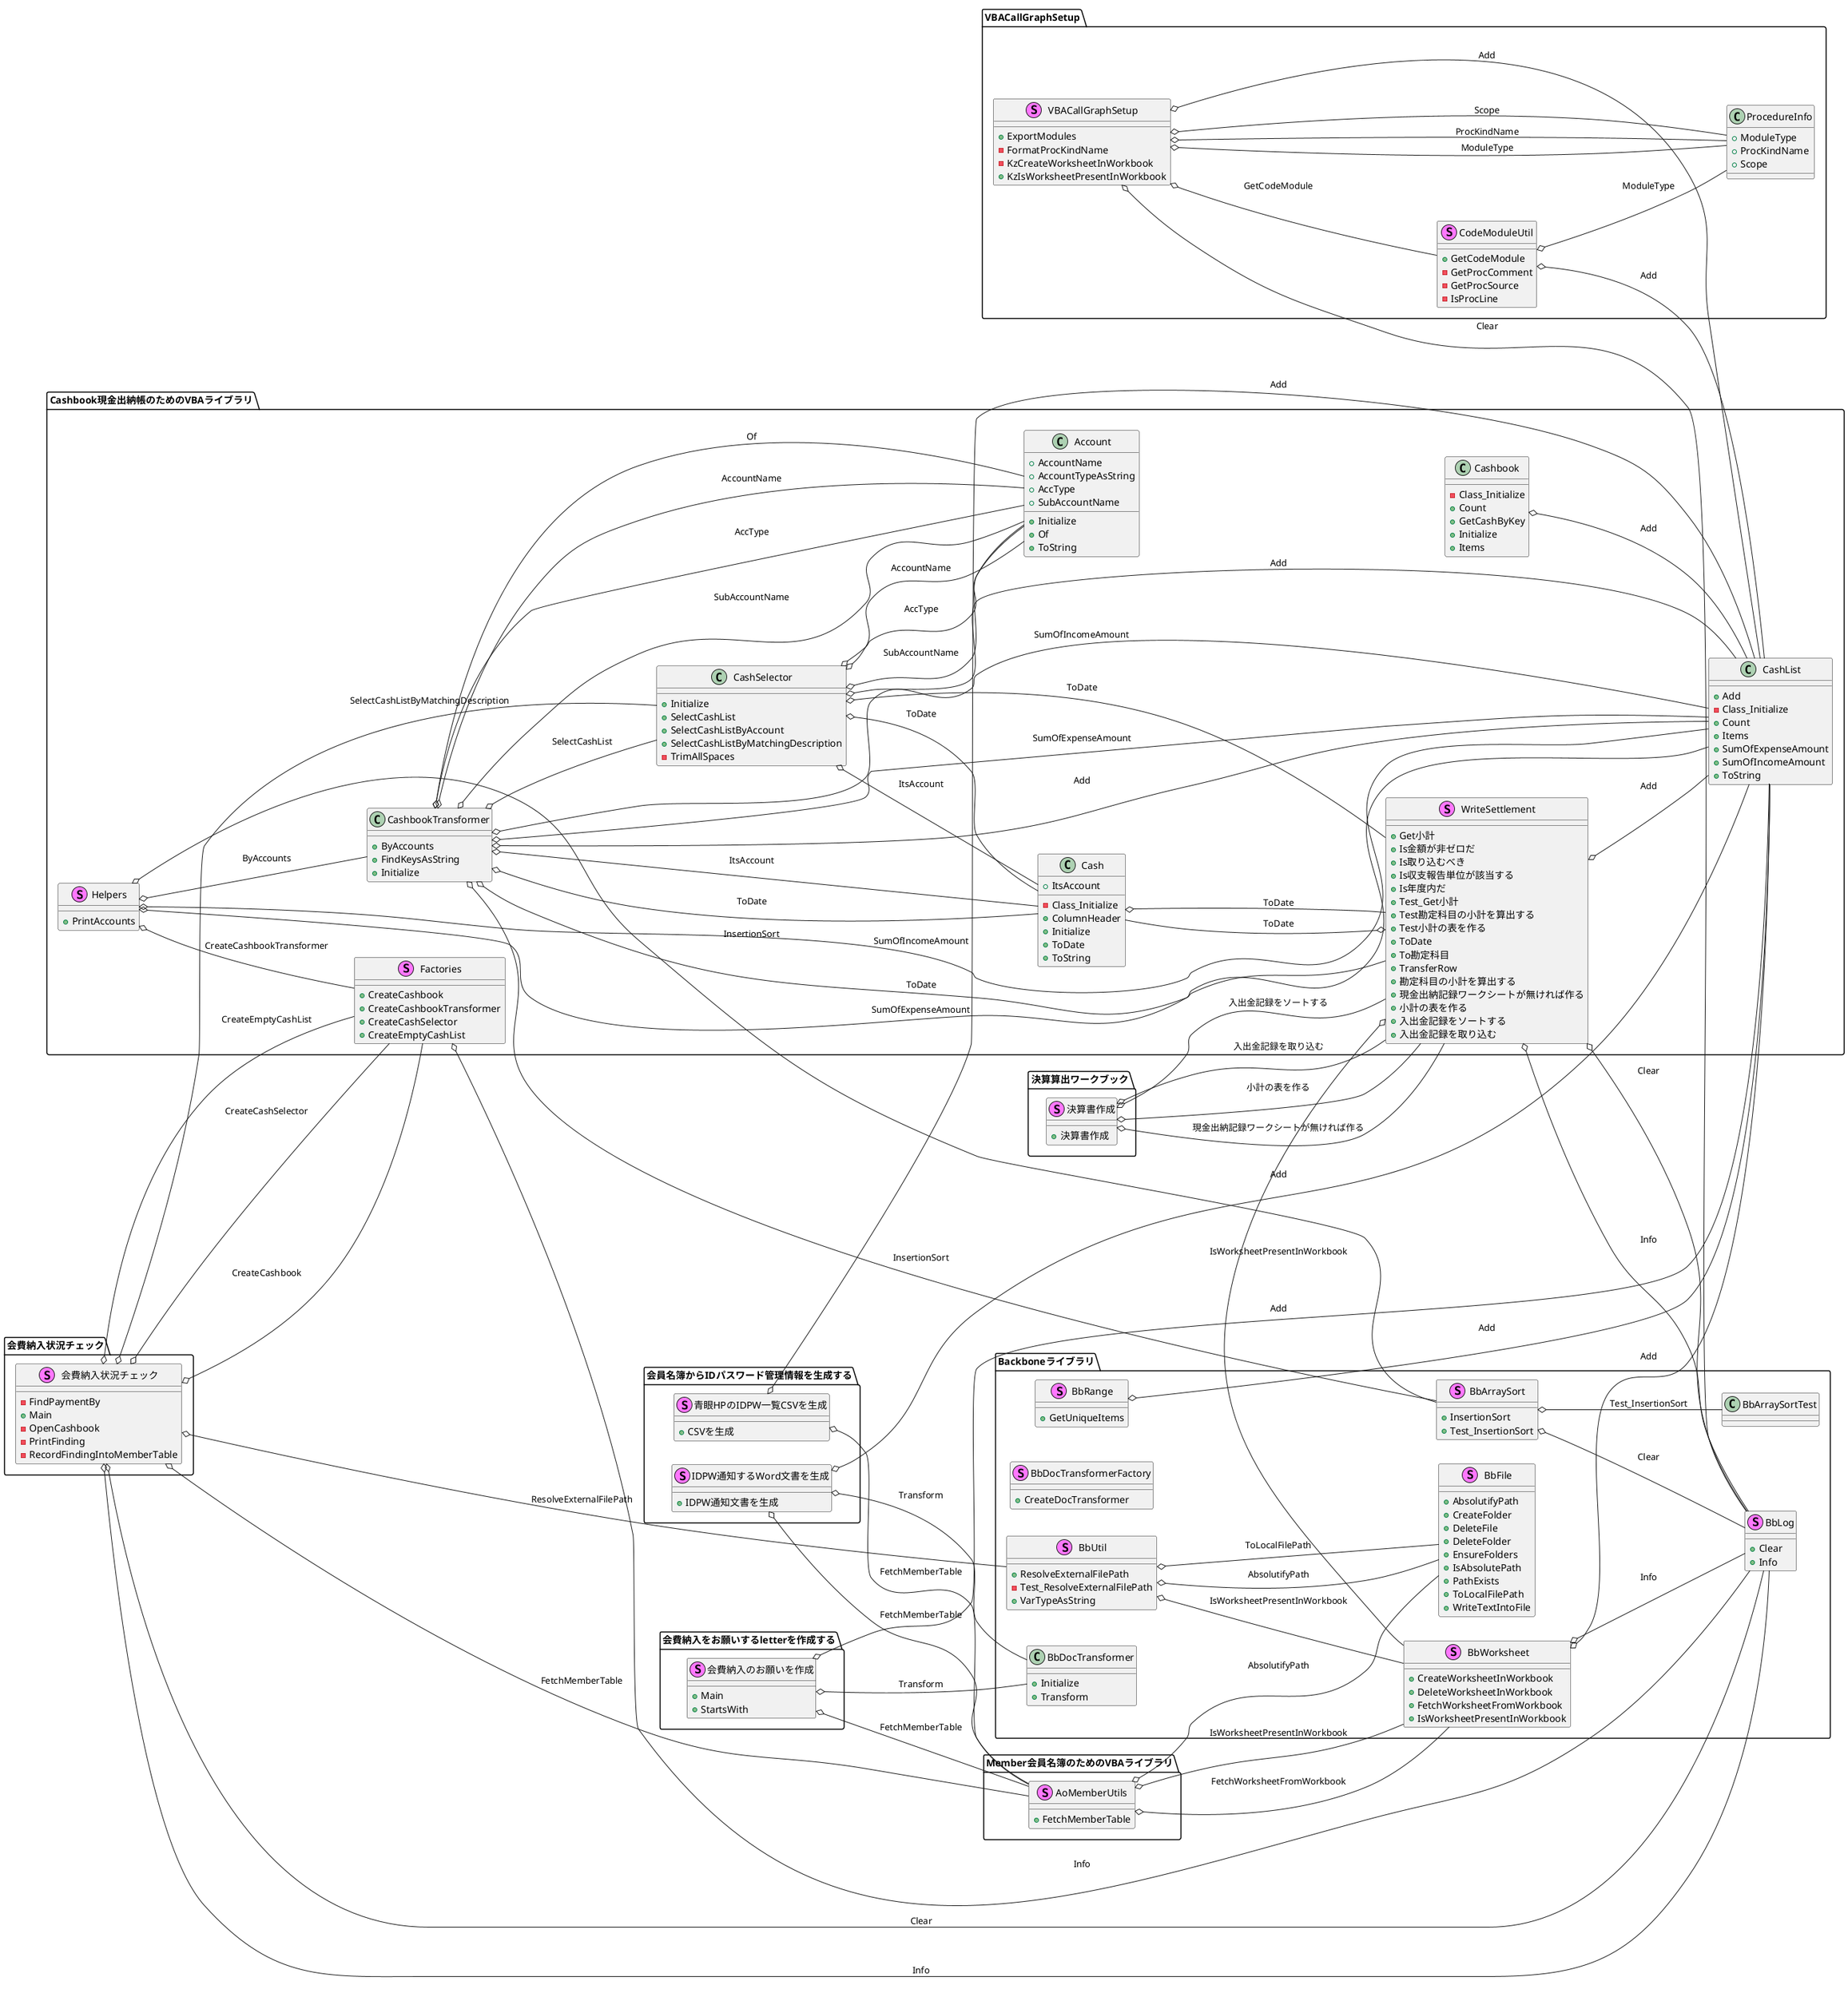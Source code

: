 @startuml
left to right direction
package 会費納入状況チェック {
  stereotype 会費納入状況チェック {
    {method} -FindPaymentBy
    {method} +Main
    {method} -OpenCashbook
    {method} -PrintFinding
    {method} -RecordFindingIntoMemberTable
  }
}
package 会費納入をお願いするletterを作成する {
  stereotype 会費納入のお願いを作成 {
    {method} +Main
    {method} +StartsWith
  }
}
package 会員名簿からIDパスワード管理情報を生成する {
  stereotype IDPW通知するWord文書を生成 {
    {method} +IDPW通知文書を生成
  }
  stereotype 青眼HPのIDPW一覧CSVを生成 {
    {method} +CSVを生成
  }
}
package 決算算出ワークブック {
  stereotype 決算書作成 {
    {method} +決算書作成
  }
}
package Cashbook現金出納帳のためのVBAライブラリ {
  class Account {
    {field} +AccountName
    {field} +AccountTypeAsString
    {field} +AccType
    {method} +Initialize
    {method} +Of
    {field} +SubAccountName
    {method} +ToString
  }
  class Cash {
    {method} -Class_Initialize
    {method} +ColumnHeader
    {method} +Initialize
    {field} +ItsAccount
    {method} +ToDate
    {method} +ToString
  }
  class CashList {
    {method} +Add
    {method} -Class_Initialize
    {method} +Count
    {method} +Items
    {method} +SumOfExpenseAmount
    {method} +SumOfIncomeAmount
    {method} +ToString
  }
  class CashSelector {
    {method} +Initialize
    {method} +SelectCashList
    {method} +SelectCashListByAccount
    {method} +SelectCashListByMatchingDescription
    {method} -TrimAllSpaces
  }
  class Cashbook {
    {method} -Class_Initialize
    {method} +Count
    {method} +GetCashByKey
    {method} +Initialize
    {method} +Items
  }
  class CashbookTransformer {
    {method} +ByAccounts
    {method} +FindKeysAsString
    {method} +Initialize
  }
  stereotype Factories {
    {method} +CreateCashbook
    {method} +CreateCashbookTransformer
    {method} +CreateCashSelector
    {method} +CreateEmptyCashList
  }
  stereotype Helpers {
    {method} +PrintAccounts
  }
  stereotype WriteSettlement {
    {method} +Get小計
    {method} +Is金額が非ゼロだ
    {method} +Is取り込むべき
    {method} +Is収支報告単位が該当する
    {method} +Is年度内だ
    {method} +Test_Get小計
    {method} +Test勘定科目の小計を算出する
    {method} +Test小計の表を作る
    {method} +ToDate
    {method} +To勘定科目
    {method} +TransferRow
    {method} +勘定科目の小計を算出する
    {method} +現金出納記録ワークシートが無ければ作る
    {method} +小計の表を作る
    {method} +入出金記録をソートする
    {method} +入出金記録を取り込む
  }
}
package Member会員名簿のためのVBAライブラリ {
  stereotype AoMemberUtils {
    {method} +FetchMemberTable
  }
}
package Backboneライブラリ {
  stereotype BbArraySort {
    {method} +InsertionSort
    {method} +Test_InsertionSort
  }
  class BbDocTransformer {
    {method} +Initialize
    {method} +Transform
  }
  stereotype BbDocTransformerFactory {
    {method} +CreateDocTransformer
  }
  stereotype BbFile {
    {method} +AbsolutifyPath
    {method} +CreateFolder
    {method} +DeleteFile
    {method} +DeleteFolder
    {method} +EnsureFolders
    {method} +IsAbsolutePath
    {method} +PathExists
    {method} +ToLocalFilePath
    {method} +WriteTextIntoFile
  }
  stereotype BbLog {
    {method} +Clear
    {method} +Info
  }
  stereotype BbRange {
    {method} +GetUniqueItems
  }
  stereotype BbUtil {
    {method} +ResolveExternalFilePath
    {method} -Test_ResolveExternalFilePath
    {method} +VarTypeAsString
  }
  stereotype BbWorksheet {
    {method} +CreateWorksheetInWorkbook
    {method} +DeleteWorksheetInWorkbook
    {method} +FetchWorksheetFromWorkbook
    {method} +IsWorksheetPresentInWorkbook
  }
}
package VBACallGraphSetup {
  stereotype CodeModuleUtil {
    {method} +GetCodeModule
    {method} -GetProcComment
    {method} -GetProcSource
    {method} -IsProcLine
  }
  class ProcedureInfo {
    {field} +ModuleType
    {field} +ProcKindName
    {field} +Scope
  }
  stereotype VBACallGraphSetup {
    {method} +ExportModules
    {method} -FormatProcKindName
    {method} -KzCreateWorksheetInWorkbook
    {method} +KzIsWorksheetPresentInWorkbook
  }
}
Backboneライブラリ.BbArraySort o-- Backboneライブラリ.BbArraySortTest : Test_InsertionSort
Backboneライブラリ.BbArraySort o-- Backboneライブラリ.BbLog : Clear
Backboneライブラリ.BbRange o-- Cashbook現金出納帳のためのVBAライブラリ.CashList : Add
Backboneライブラリ.BbUtil o-- Backboneライブラリ.BbFile : AbsolutifyPath
Backboneライブラリ.BbUtil o-- Backboneライブラリ.BbFile : ToLocalFilePath
Backboneライブラリ.BbUtil o-- Backboneライブラリ.BbWorksheet : IsWorksheetPresentInWorkbook
Backboneライブラリ.BbWorksheet o-- Backboneライブラリ.BbLog : Info
Backboneライブラリ.BbWorksheet o-- Cashbook現金出納帳のためのVBAライブラリ.CashList : Add
Cashbook現金出納帳のためのVBAライブラリ.Cash o-- Cashbook現金出納帳のためのVBAライブラリ.WriteSettlement : ToDate
Cashbook現金出納帳のためのVBAライブラリ.CashSelector o-- Cashbook現金出納帳のためのVBAライブラリ.Account : AccType
Cashbook現金出納帳のためのVBAライブラリ.CashSelector o-- Cashbook現金出納帳のためのVBAライブラリ.Account : AccountName
Cashbook現金出納帳のためのVBAライブラリ.CashSelector o-- Cashbook現金出納帳のためのVBAライブラリ.Account : SubAccountName
Cashbook現金出納帳のためのVBAライブラリ.CashSelector o-- Cashbook現金出納帳のためのVBAライブラリ.Cash : ItsAccount
Cashbook現金出納帳のためのVBAライブラリ.CashSelector o-- Cashbook現金出納帳のためのVBAライブラリ.Cash : ToDate
Cashbook現金出納帳のためのVBAライブラリ.CashSelector o-- Cashbook現金出納帳のためのVBAライブラリ.CashList : Add
Cashbook現金出納帳のためのVBAライブラリ.CashSelector o-- Cashbook現金出納帳のためのVBAライブラリ.WriteSettlement : ToDate
Cashbook現金出納帳のためのVBAライブラリ.Cashbook o-- Cashbook現金出納帳のためのVBAライブラリ.CashList : Add
Cashbook現金出納帳のためのVBAライブラリ.CashbookTransformer o-- Backboneライブラリ.BbArraySort : InsertionSort
Cashbook現金出納帳のためのVBAライブラリ.CashbookTransformer o-- Cashbook現金出納帳のためのVBAライブラリ.Account : AccType
Cashbook現金出納帳のためのVBAライブラリ.CashbookTransformer o-- Cashbook現金出納帳のためのVBAライブラリ.Account : AccountName
Cashbook現金出納帳のためのVBAライブラリ.CashbookTransformer o-- Cashbook現金出納帳のためのVBAライブラリ.Account : Of
Cashbook現金出納帳のためのVBAライブラリ.CashbookTransformer o-- Cashbook現金出納帳のためのVBAライブラリ.Account : SubAccountName
Cashbook現金出納帳のためのVBAライブラリ.CashbookTransformer o-- Cashbook現金出納帳のためのVBAライブラリ.Cash : ItsAccount
Cashbook現金出納帳のためのVBAライブラリ.CashbookTransformer o-- Cashbook現金出納帳のためのVBAライブラリ.Cash : ToDate
Cashbook現金出納帳のためのVBAライブラリ.CashbookTransformer o-- Cashbook現金出納帳のためのVBAライブラリ.CashList : Add
Cashbook現金出納帳のためのVBAライブラリ.CashbookTransformer o-- Cashbook現金出納帳のためのVBAライブラリ.CashList : SumOfExpenseAmount
Cashbook現金出納帳のためのVBAライブラリ.CashbookTransformer o-- Cashbook現金出納帳のためのVBAライブラリ.CashList : SumOfIncomeAmount
Cashbook現金出納帳のためのVBAライブラリ.CashbookTransformer o-- Cashbook現金出納帳のためのVBAライブラリ.CashSelector : SelectCashList
Cashbook現金出納帳のためのVBAライブラリ.CashbookTransformer o-- Cashbook現金出納帳のためのVBAライブラリ.WriteSettlement : ToDate
Cashbook現金出納帳のためのVBAライブラリ.Factories o-- Backboneライブラリ.BbLog : Info
Cashbook現金出納帳のためのVBAライブラリ.Helpers o-- Backboneライブラリ.BbArraySort : InsertionSort
Cashbook現金出納帳のためのVBAライブラリ.Helpers o-- Cashbook現金出納帳のためのVBAライブラリ.CashList : SumOfExpenseAmount
Cashbook現金出納帳のためのVBAライブラリ.Helpers o-- Cashbook現金出納帳のためのVBAライブラリ.CashList : SumOfIncomeAmount
Cashbook現金出納帳のためのVBAライブラリ.Helpers o-- Cashbook現金出納帳のためのVBAライブラリ.CashbookTransformer : ByAccounts
Cashbook現金出納帳のためのVBAライブラリ.Helpers o-- Cashbook現金出納帳のためのVBAライブラリ.Factories : CreateCashbookTransformer
Cashbook現金出納帳のためのVBAライブラリ.WriteSettlement o-- Backboneライブラリ.BbLog : Clear
Cashbook現金出納帳のためのVBAライブラリ.WriteSettlement o-- Backboneライブラリ.BbLog : Info
Cashbook現金出納帳のためのVBAライブラリ.WriteSettlement o-- Backboneライブラリ.BbWorksheet : IsWorksheetPresentInWorkbook
Cashbook現金出納帳のためのVBAライブラリ.WriteSettlement o-- Cashbook現金出納帳のためのVBAライブラリ.Cash : ToDate
Cashbook現金出納帳のためのVBAライブラリ.WriteSettlement o-- Cashbook現金出納帳のためのVBAライブラリ.CashList : Add
Member会員名簿のためのVBAライブラリ.AoMemberUtils o-- Backboneライブラリ.BbFile : AbsolutifyPath
Member会員名簿のためのVBAライブラリ.AoMemberUtils o-- Backboneライブラリ.BbWorksheet : FetchWorksheetFromWorkbook
Member会員名簿のためのVBAライブラリ.AoMemberUtils o-- Backboneライブラリ.BbWorksheet : IsWorksheetPresentInWorkbook
VBACallGraphSetup.CodeModuleUtil o-- Cashbook現金出納帳のためのVBAライブラリ.CashList : Add
VBACallGraphSetup.CodeModuleUtil o-- VBACallGraphSetup.ProcedureInfo : ModuleType
VBACallGraphSetup.VBACallGraphSetup o-- Backboneライブラリ.BbLog : Clear
VBACallGraphSetup.VBACallGraphSetup o-- Cashbook現金出納帳のためのVBAライブラリ.CashList : Add
VBACallGraphSetup.VBACallGraphSetup o-- VBACallGraphSetup.CodeModuleUtil : GetCodeModule
VBACallGraphSetup.VBACallGraphSetup o-- VBACallGraphSetup.ProcedureInfo : ModuleType
VBACallGraphSetup.VBACallGraphSetup o-- VBACallGraphSetup.ProcedureInfo : ProcKindName
VBACallGraphSetup.VBACallGraphSetup o-- VBACallGraphSetup.ProcedureInfo : Scope
会員名簿からIDパスワード管理情報を生成する.IDPW通知するWord文書を生成 o-- Backboneライブラリ.BbDocTransformer : Transform
会員名簿からIDパスワード管理情報を生成する.IDPW通知するWord文書を生成 o-- Cashbook現金出納帳のためのVBAライブラリ.CashList : Add
会員名簿からIDパスワード管理情報を生成する.IDPW通知するWord文書を生成 o-- Member会員名簿のためのVBAライブラリ.AoMemberUtils : FetchMemberTable
会員名簿からIDパスワード管理情報を生成する.青眼HPのIDPW一覧CSVを生成 o-- Cashbook現金出納帳のためのVBAライブラリ.CashList : Add
会員名簿からIDパスワード管理情報を生成する.青眼HPのIDPW一覧CSVを生成 o-- Member会員名簿のためのVBAライブラリ.AoMemberUtils : FetchMemberTable
会費納入をお願いするletterを作成する.会費納入のお願いを作成 o-- Backboneライブラリ.BbDocTransformer : Transform
会費納入をお願いするletterを作成する.会費納入のお願いを作成 o-- Cashbook現金出納帳のためのVBAライブラリ.CashList : Add
会費納入をお願いするletterを作成する.会費納入のお願いを作成 o-- Member会員名簿のためのVBAライブラリ.AoMemberUtils : FetchMemberTable
会費納入状況チェック.会費納入状況チェック o-- Backboneライブラリ.BbLog : Clear
会費納入状況チェック.会費納入状況チェック o-- Backboneライブラリ.BbLog : Info
会費納入状況チェック.会費納入状況チェック o-- Backboneライブラリ.BbUtil : ResolveExternalFilePath
会費納入状況チェック.会費納入状況チェック o-- Cashbook現金出納帳のためのVBAライブラリ.CashSelector : SelectCashListByMatchingDescription
会費納入状況チェック.会費納入状況チェック o-- Cashbook現金出納帳のためのVBAライブラリ.Factories : CreateCashSelector
会費納入状況チェック.会費納入状況チェック o-- Cashbook現金出納帳のためのVBAライブラリ.Factories : CreateCashbook
会費納入状況チェック.会費納入状況チェック o-- Cashbook現金出納帳のためのVBAライブラリ.Factories : CreateEmptyCashList
会費納入状況チェック.会費納入状況チェック o-- Member会員名簿のためのVBAライブラリ.AoMemberUtils : FetchMemberTable
決算算出ワークブック.決算書作成 o-- Cashbook現金出納帳のためのVBAライブラリ.WriteSettlement : 入出金記録をソートする
決算算出ワークブック.決算書作成 o-- Cashbook現金出納帳のためのVBAライブラリ.WriteSettlement : 入出金記録を取り込む
決算算出ワークブック.決算書作成 o-- Cashbook現金出納帳のためのVBAライブラリ.WriteSettlement : 小計の表を作る
決算算出ワークブック.決算書作成 o-- Cashbook現金出納帳のためのVBAライブラリ.WriteSettlement : 現金出納記録ワークシートが無ければ作る
@enduml
